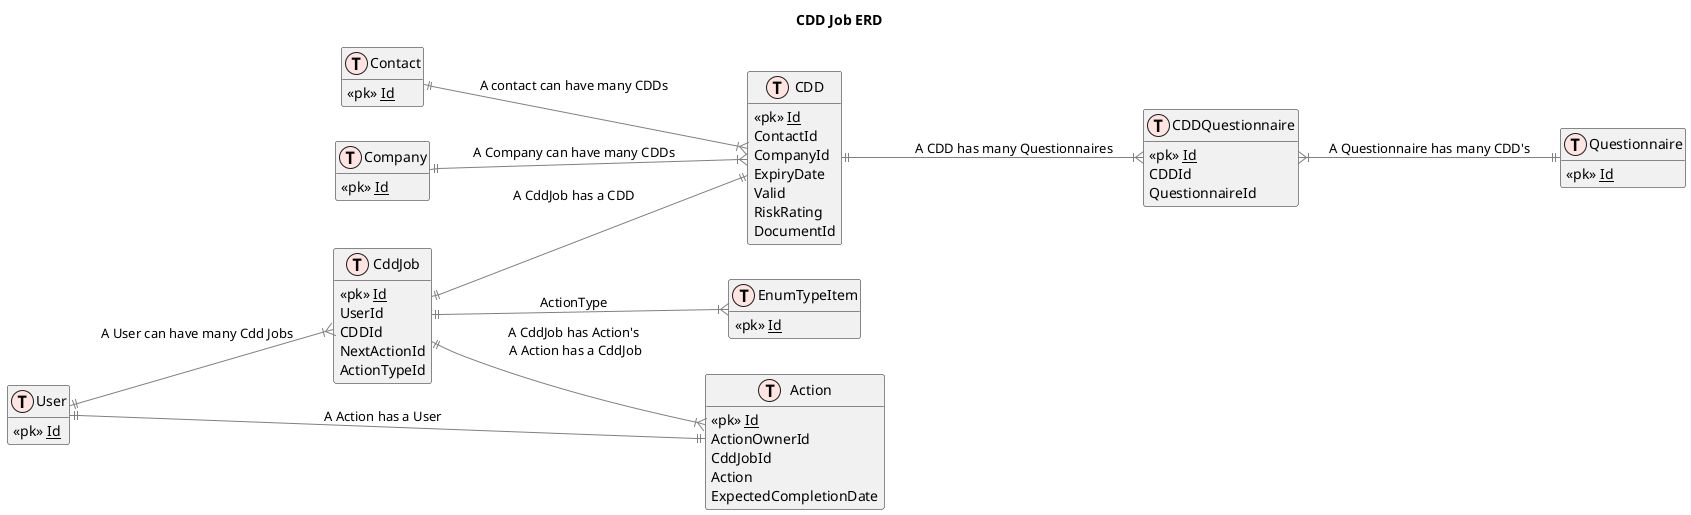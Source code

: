 @startuml

title CDD Job ERD 

left to right direction

!define table(x) class x << (T,mistyrose) >>   
!define view(x) class x << (V,lightblue) >>   
!define table(x) class x << (T,mistyrose) >>  
!define tr(x) class x << (R,red) >>  
!define tf(x) class x << (F,darkorange) >>   
!define af(x) class x << (F,white) >>   
!define fn(x) class x << (F,plum) >>   
!define fs(x) class x << (F,tan) >>   
!define ft(x) class x << (F,wheat) >>   
!define if(x) class x << (F,gaisboro) >>   
!define p(x) class x << (P,indianred) >>   
!define pc(x) class x << (P,lemonshiffon) >>   
!define x(x) class x << (P,linen) >>     
!define primary_key(x) <<pk>> <u>x</u>
!define foreign_key(x) <<fk>> <b>x</b>
!define link( k, y) k }--||  y
hide methods   
hide stereotypes  
skinparam classarrowcolor gray  

table(User)
{
    primary_key(Id)
}

table(Contact)
{
    primary_key(Id)
}

table(Company)
{
    primary_key(Id)
}

table(CDD)
{
    primary_key(Id)
    ContactId
    CompanyId
    ExpiryDate
    Valid
    RiskRating
    DocumentId
}

table( CddJob)
{
    primary_key(Id)
    UserId
    CDDId
    NextActionId
    ActionTypeId

}

table(Action)
{
    primary_key(Id)
    ActionOwnerId
    CddJobId
    Action
    ExpectedCompletionDate
    
}

table(EnumTypeItem)
{
    primary_key(Id)
}

table( CDDQuestionnaire)
{
    primary_key(Id)
    CDDId
    QuestionnaireId
}
table(Questionnaire)
{
    primary_key(Id)
}


User ||--|{ CddJob : A User can have many Cdd Jobs


CddJob ||--|| CDD : A CddJob has a CDD
CddJob ||--|{ EnumTypeItem : ActionType
CddJob ||--|{ Action : A CddJob has Action's\n A Action has a CddJob

Action ||--|| User : A Action has a User 

Contact ||--|{ CDD : A contact can have many CDDs
Company ||--|{ CDD : A Company can have many CDDs

CDD ||--|{ CDDQuestionnaire : A CDD has many Questionnaires
CDDQuestionnaire }|--|| Questionnaire : A Questionnaire has many CDD's

@enduml

